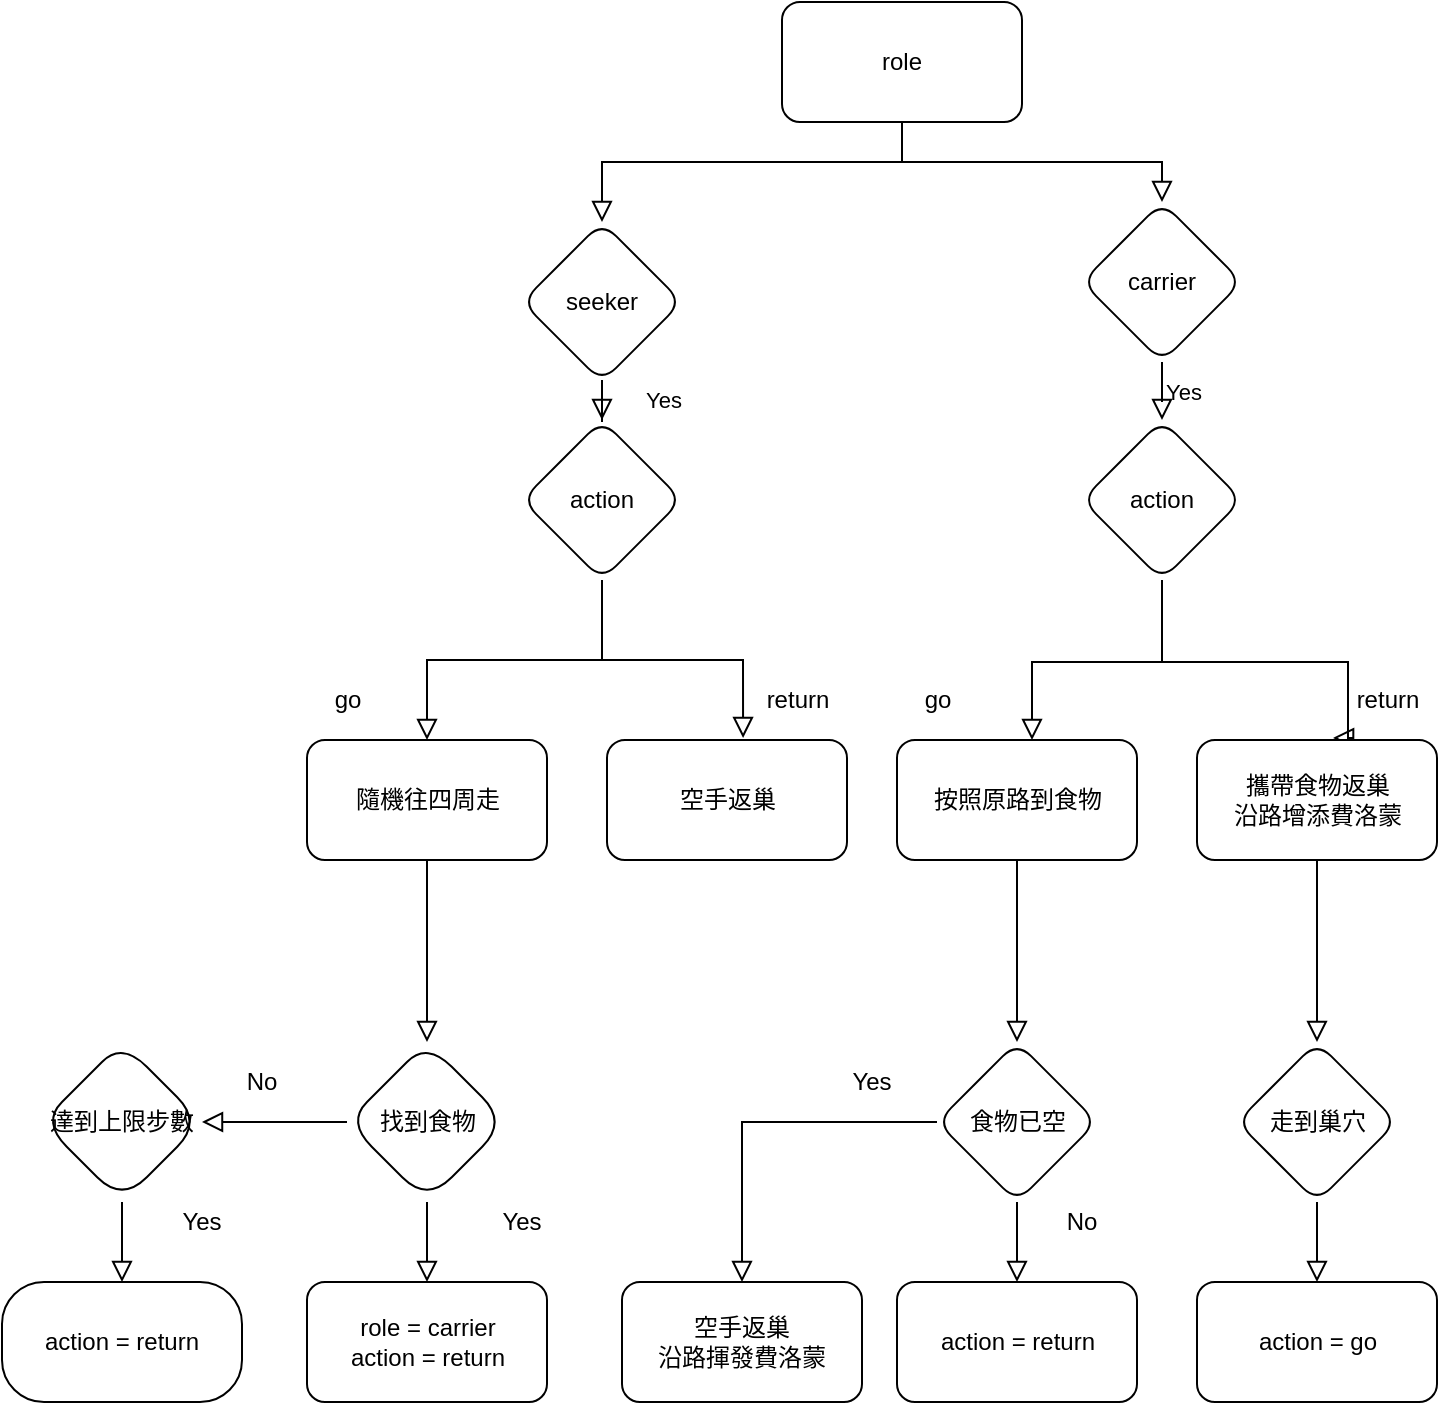 <mxfile version="14.3.2" type="github">
  <diagram id="C5RBs43oDa-KdzZeNtuy" name="Page-1">
    <mxGraphModel dx="1422" dy="706" grid="1" gridSize="10" guides="1" tooltips="1" connect="1" arrows="1" fold="1" page="1" pageScale="1" pageWidth="1169" pageHeight="827" math="0" shadow="0">
      <root>
        <mxCell id="WIyWlLk6GJQsqaUBKTNV-0" />
        <mxCell id="WIyWlLk6GJQsqaUBKTNV-1" parent="WIyWlLk6GJQsqaUBKTNV-0" />
        <mxCell id="D_1ydAFC-er1ZRts4DlC-34" value="" style="edgeStyle=orthogonalEdgeStyle;rounded=0;orthogonalLoop=1;jettySize=auto;html=1;shadow=0;labelBackgroundColor=none;endArrow=block;endFill=0;endSize=8;strokeWidth=1;align=left;" edge="1" parent="WIyWlLk6GJQsqaUBKTNV-1" target="D_1ydAFC-er1ZRts4DlC-33">
          <mxGeometry relative="1" as="geometry">
            <mxPoint x="630" y="90" as="sourcePoint" />
            <Array as="points">
              <mxPoint x="630" y="110" />
              <mxPoint x="480" y="110" />
            </Array>
          </mxGeometry>
        </mxCell>
        <mxCell id="D_1ydAFC-er1ZRts4DlC-36" value="" style="edgeStyle=orthogonalEdgeStyle;rounded=0;orthogonalLoop=1;jettySize=auto;html=1;shadow=0;labelBackgroundColor=none;endArrow=block;endFill=0;endSize=8;strokeWidth=1;align=left;exitX=0.5;exitY=1;exitDx=0;exitDy=0;" edge="1" parent="WIyWlLk6GJQsqaUBKTNV-1" source="D_1ydAFC-er1ZRts4DlC-30" target="D_1ydAFC-er1ZRts4DlC-35">
          <mxGeometry relative="1" as="geometry">
            <Array as="points">
              <mxPoint x="630" y="110" />
              <mxPoint x="760" y="110" />
            </Array>
          </mxGeometry>
        </mxCell>
        <mxCell id="D_1ydAFC-er1ZRts4DlC-30" value="role" style="whiteSpace=wrap;html=1;rounded=1;shadow=0;strokeWidth=1;glass=0;" vertex="1" parent="WIyWlLk6GJQsqaUBKTNV-1">
          <mxGeometry x="570" y="30" width="120" height="60" as="geometry" />
        </mxCell>
        <mxCell id="D_1ydAFC-er1ZRts4DlC-38" value="Yes" style="edgeStyle=orthogonalEdgeStyle;rounded=0;orthogonalLoop=1;jettySize=auto;html=1;shadow=0;labelBackgroundColor=none;endArrow=block;endFill=0;endSize=8;strokeWidth=1;align=left;" edge="1" parent="WIyWlLk6GJQsqaUBKTNV-1" source="D_1ydAFC-er1ZRts4DlC-33" target="D_1ydAFC-er1ZRts4DlC-37">
          <mxGeometry x="0.667" y="20" relative="1" as="geometry">
            <mxPoint as="offset" />
          </mxGeometry>
        </mxCell>
        <mxCell id="D_1ydAFC-er1ZRts4DlC-33" value="seeker" style="rhombus;whiteSpace=wrap;html=1;rounded=1;shadow=0;strokeWidth=1;glass=0;" vertex="1" parent="WIyWlLk6GJQsqaUBKTNV-1">
          <mxGeometry x="440" y="140" width="80" height="80" as="geometry" />
        </mxCell>
        <mxCell id="D_1ydAFC-er1ZRts4DlC-41" value="Yes" style="edgeStyle=orthogonalEdgeStyle;rounded=0;orthogonalLoop=1;jettySize=auto;html=1;shadow=0;labelBackgroundColor=none;endArrow=block;endFill=0;endSize=8;strokeWidth=1;align=left;" edge="1" parent="WIyWlLk6GJQsqaUBKTNV-1" source="D_1ydAFC-er1ZRts4DlC-35" target="D_1ydAFC-er1ZRts4DlC-40">
          <mxGeometry relative="1" as="geometry" />
        </mxCell>
        <mxCell id="D_1ydAFC-er1ZRts4DlC-35" value="carrier" style="rhombus;whiteSpace=wrap;html=1;rounded=1;shadow=0;strokeWidth=1;glass=0;" vertex="1" parent="WIyWlLk6GJQsqaUBKTNV-1">
          <mxGeometry x="720" y="130" width="80" height="80" as="geometry" />
        </mxCell>
        <mxCell id="D_1ydAFC-er1ZRts4DlC-43" value="" style="edgeStyle=orthogonalEdgeStyle;rounded=0;orthogonalLoop=1;jettySize=auto;html=1;shadow=0;labelBackgroundColor=none;endArrow=block;endFill=0;endSize=8;strokeWidth=1;align=left;" edge="1" parent="WIyWlLk6GJQsqaUBKTNV-1" source="D_1ydAFC-er1ZRts4DlC-37" target="D_1ydAFC-er1ZRts4DlC-42">
          <mxGeometry relative="1" as="geometry" />
        </mxCell>
        <mxCell id="D_1ydAFC-er1ZRts4DlC-47" style="edgeStyle=orthogonalEdgeStyle;rounded=0;orthogonalLoop=1;jettySize=auto;html=1;entryX=0.567;entryY=-0.017;entryDx=0;entryDy=0;entryPerimeter=0;shadow=0;labelBackgroundColor=none;endArrow=block;endFill=0;endSize=8;strokeWidth=1;align=left;" edge="1" parent="WIyWlLk6GJQsqaUBKTNV-1" source="D_1ydAFC-er1ZRts4DlC-37" target="D_1ydAFC-er1ZRts4DlC-45">
          <mxGeometry relative="1" as="geometry" />
        </mxCell>
        <mxCell id="D_1ydAFC-er1ZRts4DlC-37" value="action" style="rhombus;whiteSpace=wrap;html=1;rounded=1;shadow=0;strokeWidth=1;glass=0;" vertex="1" parent="WIyWlLk6GJQsqaUBKTNV-1">
          <mxGeometry x="440" y="239" width="80" height="80" as="geometry" />
        </mxCell>
        <mxCell id="D_1ydAFC-er1ZRts4DlC-40" value="&lt;span&gt;action&lt;/span&gt;" style="rhombus;whiteSpace=wrap;html=1;rounded=1;shadow=0;strokeWidth=1;glass=0;" vertex="1" parent="WIyWlLk6GJQsqaUBKTNV-1">
          <mxGeometry x="720" y="239" width="80" height="80" as="geometry" />
        </mxCell>
        <mxCell id="D_1ydAFC-er1ZRts4DlC-57" value="" style="edgeStyle=orthogonalEdgeStyle;rounded=0;orthogonalLoop=1;jettySize=auto;html=1;shadow=0;labelBackgroundColor=none;endArrow=block;endFill=0;endSize=8;strokeWidth=1;align=left;" edge="1" parent="WIyWlLk6GJQsqaUBKTNV-1" source="D_1ydAFC-er1ZRts4DlC-42" target="D_1ydAFC-er1ZRts4DlC-56">
          <mxGeometry relative="1" as="geometry" />
        </mxCell>
        <mxCell id="D_1ydAFC-er1ZRts4DlC-42" value="隨機往四周走" style="whiteSpace=wrap;html=1;rounded=1;shadow=0;strokeWidth=1;glass=0;" vertex="1" parent="WIyWlLk6GJQsqaUBKTNV-1">
          <mxGeometry x="332.5" y="399" width="120" height="60" as="geometry" />
        </mxCell>
        <mxCell id="D_1ydAFC-er1ZRts4DlC-45" value="空手返巢" style="whiteSpace=wrap;html=1;rounded=1;shadow=0;strokeWidth=1;glass=0;" vertex="1" parent="WIyWlLk6GJQsqaUBKTNV-1">
          <mxGeometry x="482.5" y="399" width="120" height="60" as="geometry" />
        </mxCell>
        <mxCell id="D_1ydAFC-er1ZRts4DlC-48" value="go" style="text;html=1;strokeColor=none;fillColor=none;align=center;verticalAlign=middle;whiteSpace=wrap;rounded=0;fontColor=#000000;" vertex="1" parent="WIyWlLk6GJQsqaUBKTNV-1">
          <mxGeometry x="332.5" y="369" width="40" height="20" as="geometry" />
        </mxCell>
        <mxCell id="D_1ydAFC-er1ZRts4DlC-49" value="return" style="text;html=1;strokeColor=none;fillColor=none;align=center;verticalAlign=middle;whiteSpace=wrap;rounded=0;fontColor=#000000;" vertex="1" parent="WIyWlLk6GJQsqaUBKTNV-1">
          <mxGeometry x="557.5" y="369" width="40" height="20" as="geometry" />
        </mxCell>
        <mxCell id="D_1ydAFC-er1ZRts4DlC-50" value="" style="edgeStyle=orthogonalEdgeStyle;rounded=0;orthogonalLoop=1;jettySize=auto;html=1;shadow=0;labelBackgroundColor=none;endArrow=block;endFill=0;endSize=8;strokeWidth=1;align=left;" edge="1" parent="WIyWlLk6GJQsqaUBKTNV-1" target="D_1ydAFC-er1ZRts4DlC-52" source="D_1ydAFC-er1ZRts4DlC-40">
          <mxGeometry relative="1" as="geometry">
            <mxPoint x="775" y="350" as="sourcePoint" />
            <Array as="points">
              <mxPoint x="760" y="360" />
              <mxPoint x="695" y="360" />
            </Array>
          </mxGeometry>
        </mxCell>
        <mxCell id="D_1ydAFC-er1ZRts4DlC-51" style="edgeStyle=orthogonalEdgeStyle;rounded=0;orthogonalLoop=1;jettySize=auto;html=1;entryX=0.567;entryY=-0.017;entryDx=0;entryDy=0;entryPerimeter=0;shadow=0;labelBackgroundColor=none;endArrow=block;endFill=0;endSize=8;strokeWidth=1;align=left;exitX=0.5;exitY=1;exitDx=0;exitDy=0;" edge="1" parent="WIyWlLk6GJQsqaUBKTNV-1" target="D_1ydAFC-er1ZRts4DlC-53" source="D_1ydAFC-er1ZRts4DlC-40">
          <mxGeometry relative="1" as="geometry">
            <mxPoint x="770" y="330" as="sourcePoint" />
            <Array as="points">
              <mxPoint x="760" y="360" />
              <mxPoint x="853" y="360" />
              <mxPoint x="853" y="398" />
            </Array>
          </mxGeometry>
        </mxCell>
        <mxCell id="D_1ydAFC-er1ZRts4DlC-61" value="" style="edgeStyle=orthogonalEdgeStyle;rounded=0;orthogonalLoop=1;jettySize=auto;html=1;shadow=0;labelBackgroundColor=none;endArrow=block;endFill=0;endSize=8;strokeWidth=1;align=left;" edge="1" parent="WIyWlLk6GJQsqaUBKTNV-1" source="D_1ydAFC-er1ZRts4DlC-52" target="D_1ydAFC-er1ZRts4DlC-60">
          <mxGeometry relative="1" as="geometry" />
        </mxCell>
        <mxCell id="D_1ydAFC-er1ZRts4DlC-52" value="按照原路到食物" style="whiteSpace=wrap;html=1;rounded=1;shadow=0;strokeWidth=1;glass=0;" vertex="1" parent="WIyWlLk6GJQsqaUBKTNV-1">
          <mxGeometry x="627.5" y="399" width="120" height="60" as="geometry" />
        </mxCell>
        <mxCell id="D_1ydAFC-er1ZRts4DlC-77" value="" style="edgeStyle=orthogonalEdgeStyle;rounded=0;orthogonalLoop=1;jettySize=auto;html=1;shadow=0;labelBackgroundColor=none;endArrow=block;endFill=0;endSize=8;strokeWidth=1;align=left;" edge="1" parent="WIyWlLk6GJQsqaUBKTNV-1" source="D_1ydAFC-er1ZRts4DlC-53" target="D_1ydAFC-er1ZRts4DlC-76">
          <mxGeometry relative="1" as="geometry" />
        </mxCell>
        <mxCell id="D_1ydAFC-er1ZRts4DlC-53" value="攜帶食物返巢&lt;br&gt;沿路增添費洛蒙" style="whiteSpace=wrap;html=1;rounded=1;shadow=0;strokeWidth=1;glass=0;" vertex="1" parent="WIyWlLk6GJQsqaUBKTNV-1">
          <mxGeometry x="777.5" y="399" width="120" height="60" as="geometry" />
        </mxCell>
        <mxCell id="D_1ydAFC-er1ZRts4DlC-54" value="go" style="text;html=1;strokeColor=none;fillColor=none;align=center;verticalAlign=middle;whiteSpace=wrap;rounded=0;fontColor=#000000;" vertex="1" parent="WIyWlLk6GJQsqaUBKTNV-1">
          <mxGeometry x="627.5" y="369" width="40" height="20" as="geometry" />
        </mxCell>
        <mxCell id="D_1ydAFC-er1ZRts4DlC-55" value="return" style="text;html=1;strokeColor=none;fillColor=none;align=center;verticalAlign=middle;whiteSpace=wrap;rounded=0;fontColor=#000000;" vertex="1" parent="WIyWlLk6GJQsqaUBKTNV-1">
          <mxGeometry x="852.5" y="369" width="40" height="20" as="geometry" />
        </mxCell>
        <mxCell id="D_1ydAFC-er1ZRts4DlC-59" value="" style="edgeStyle=orthogonalEdgeStyle;rounded=0;orthogonalLoop=1;jettySize=auto;html=1;shadow=0;labelBackgroundColor=none;endArrow=block;endFill=0;endSize=8;strokeWidth=1;align=left;" edge="1" parent="WIyWlLk6GJQsqaUBKTNV-1" source="D_1ydAFC-er1ZRts4DlC-56" target="D_1ydAFC-er1ZRts4DlC-58">
          <mxGeometry relative="1" as="geometry" />
        </mxCell>
        <mxCell id="D_1ydAFC-er1ZRts4DlC-71" value="" style="edgeStyle=orthogonalEdgeStyle;rounded=0;orthogonalLoop=1;jettySize=auto;html=1;shadow=0;labelBackgroundColor=none;endArrow=block;endFill=0;endSize=8;strokeWidth=1;align=left;" edge="1" parent="WIyWlLk6GJQsqaUBKTNV-1" source="D_1ydAFC-er1ZRts4DlC-56" target="D_1ydAFC-er1ZRts4DlC-70">
          <mxGeometry relative="1" as="geometry" />
        </mxCell>
        <mxCell id="D_1ydAFC-er1ZRts4DlC-56" value="找到食物" style="rhombus;whiteSpace=wrap;html=1;rounded=1;shadow=0;strokeWidth=1;glass=0;arcSize=35;" vertex="1" parent="WIyWlLk6GJQsqaUBKTNV-1">
          <mxGeometry x="352.5" y="550" width="80" height="80" as="geometry" />
        </mxCell>
        <mxCell id="D_1ydAFC-er1ZRts4DlC-58" value="role = carrier&lt;br&gt;action = return" style="whiteSpace=wrap;html=1;rounded=1;shadow=0;strokeWidth=1;glass=0;" vertex="1" parent="WIyWlLk6GJQsqaUBKTNV-1">
          <mxGeometry x="332.5" y="670" width="120" height="60" as="geometry" />
        </mxCell>
        <mxCell id="D_1ydAFC-er1ZRts4DlC-63" value="" style="edgeStyle=orthogonalEdgeStyle;rounded=0;orthogonalLoop=1;jettySize=auto;html=1;shadow=0;labelBackgroundColor=none;endArrow=block;endFill=0;endSize=8;strokeWidth=1;align=left;" edge="1" parent="WIyWlLk6GJQsqaUBKTNV-1" source="D_1ydAFC-er1ZRts4DlC-60" target="D_1ydAFC-er1ZRts4DlC-62">
          <mxGeometry relative="1" as="geometry" />
        </mxCell>
        <mxCell id="D_1ydAFC-er1ZRts4DlC-67" value="" style="edgeStyle=orthogonalEdgeStyle;rounded=0;orthogonalLoop=1;jettySize=auto;html=1;shadow=0;labelBackgroundColor=none;endArrow=block;endFill=0;endSize=8;strokeWidth=1;align=left;" edge="1" parent="WIyWlLk6GJQsqaUBKTNV-1" source="D_1ydAFC-er1ZRts4DlC-60" target="D_1ydAFC-er1ZRts4DlC-66">
          <mxGeometry relative="1" as="geometry" />
        </mxCell>
        <mxCell id="D_1ydAFC-er1ZRts4DlC-60" value="食物已空" style="rhombus;whiteSpace=wrap;html=1;rounded=1;shadow=0;strokeWidth=1;glass=0;" vertex="1" parent="WIyWlLk6GJQsqaUBKTNV-1">
          <mxGeometry x="647.5" y="550" width="80" height="80" as="geometry" />
        </mxCell>
        <mxCell id="D_1ydAFC-er1ZRts4DlC-62" value="空手返巢&lt;br&gt;沿路揮發費洛蒙" style="whiteSpace=wrap;html=1;rounded=1;shadow=0;strokeWidth=1;glass=0;" vertex="1" parent="WIyWlLk6GJQsqaUBKTNV-1">
          <mxGeometry x="490" y="670" width="120" height="60" as="geometry" />
        </mxCell>
        <mxCell id="D_1ydAFC-er1ZRts4DlC-64" value="Yes" style="text;html=1;strokeColor=none;fillColor=none;align=center;verticalAlign=middle;whiteSpace=wrap;rounded=0;fontColor=#000000;" vertex="1" parent="WIyWlLk6GJQsqaUBKTNV-1">
          <mxGeometry x="595" y="560" width="40" height="20" as="geometry" />
        </mxCell>
        <mxCell id="D_1ydAFC-er1ZRts4DlC-65" value="Yes" style="text;html=1;strokeColor=none;fillColor=none;align=center;verticalAlign=middle;whiteSpace=wrap;rounded=0;fontColor=#000000;" vertex="1" parent="WIyWlLk6GJQsqaUBKTNV-1">
          <mxGeometry x="420" y="630" width="40" height="20" as="geometry" />
        </mxCell>
        <mxCell id="D_1ydAFC-er1ZRts4DlC-66" value="action = return" style="whiteSpace=wrap;html=1;rounded=1;shadow=0;strokeWidth=1;glass=0;" vertex="1" parent="WIyWlLk6GJQsqaUBKTNV-1">
          <mxGeometry x="627.5" y="670" width="120" height="60" as="geometry" />
        </mxCell>
        <mxCell id="D_1ydAFC-er1ZRts4DlC-68" value="No" style="text;html=1;strokeColor=none;fillColor=none;align=center;verticalAlign=middle;whiteSpace=wrap;rounded=0;fontColor=#000000;" vertex="1" parent="WIyWlLk6GJQsqaUBKTNV-1">
          <mxGeometry x="700" y="630" width="40" height="20" as="geometry" />
        </mxCell>
        <mxCell id="D_1ydAFC-er1ZRts4DlC-73" value="" style="edgeStyle=orthogonalEdgeStyle;rounded=0;orthogonalLoop=1;jettySize=auto;html=1;shadow=0;labelBackgroundColor=none;endArrow=block;endFill=0;endSize=8;strokeWidth=1;align=left;" edge="1" parent="WIyWlLk6GJQsqaUBKTNV-1" source="D_1ydAFC-er1ZRts4DlC-70" target="D_1ydAFC-er1ZRts4DlC-72">
          <mxGeometry relative="1" as="geometry" />
        </mxCell>
        <mxCell id="D_1ydAFC-er1ZRts4DlC-70" value="達到上限步數" style="rhombus;whiteSpace=wrap;html=1;rounded=1;shadow=0;strokeWidth=1;glass=0;arcSize=35;" vertex="1" parent="WIyWlLk6GJQsqaUBKTNV-1">
          <mxGeometry x="200" y="550" width="80" height="80" as="geometry" />
        </mxCell>
        <mxCell id="D_1ydAFC-er1ZRts4DlC-72" value="action = return" style="whiteSpace=wrap;html=1;rounded=1;shadow=0;strokeWidth=1;glass=0;arcSize=35;" vertex="1" parent="WIyWlLk6GJQsqaUBKTNV-1">
          <mxGeometry x="180" y="670" width="120" height="60" as="geometry" />
        </mxCell>
        <mxCell id="D_1ydAFC-er1ZRts4DlC-74" value="Yes" style="text;html=1;strokeColor=none;fillColor=none;align=center;verticalAlign=middle;whiteSpace=wrap;rounded=0;fontColor=#000000;" vertex="1" parent="WIyWlLk6GJQsqaUBKTNV-1">
          <mxGeometry x="260" y="630" width="40" height="20" as="geometry" />
        </mxCell>
        <mxCell id="D_1ydAFC-er1ZRts4DlC-75" value="No" style="text;html=1;strokeColor=none;fillColor=none;align=center;verticalAlign=middle;whiteSpace=wrap;rounded=0;fontColor=#000000;" vertex="1" parent="WIyWlLk6GJQsqaUBKTNV-1">
          <mxGeometry x="290" y="560" width="40" height="20" as="geometry" />
        </mxCell>
        <mxCell id="D_1ydAFC-er1ZRts4DlC-79" value="" style="edgeStyle=orthogonalEdgeStyle;rounded=0;orthogonalLoop=1;jettySize=auto;html=1;shadow=0;labelBackgroundColor=none;endArrow=block;endFill=0;endSize=8;strokeWidth=1;align=left;" edge="1" parent="WIyWlLk6GJQsqaUBKTNV-1" source="D_1ydAFC-er1ZRts4DlC-76" target="D_1ydAFC-er1ZRts4DlC-78">
          <mxGeometry relative="1" as="geometry" />
        </mxCell>
        <mxCell id="D_1ydAFC-er1ZRts4DlC-76" value="走到巢穴" style="rhombus;whiteSpace=wrap;html=1;rounded=1;shadow=0;strokeWidth=1;glass=0;" vertex="1" parent="WIyWlLk6GJQsqaUBKTNV-1">
          <mxGeometry x="797.5" y="550" width="80" height="80" as="geometry" />
        </mxCell>
        <mxCell id="D_1ydAFC-er1ZRts4DlC-78" value="&lt;span&gt;action = go&lt;/span&gt;" style="whiteSpace=wrap;html=1;rounded=1;shadow=0;strokeWidth=1;glass=0;" vertex="1" parent="WIyWlLk6GJQsqaUBKTNV-1">
          <mxGeometry x="777.5" y="670" width="120" height="60" as="geometry" />
        </mxCell>
      </root>
    </mxGraphModel>
  </diagram>
</mxfile>
